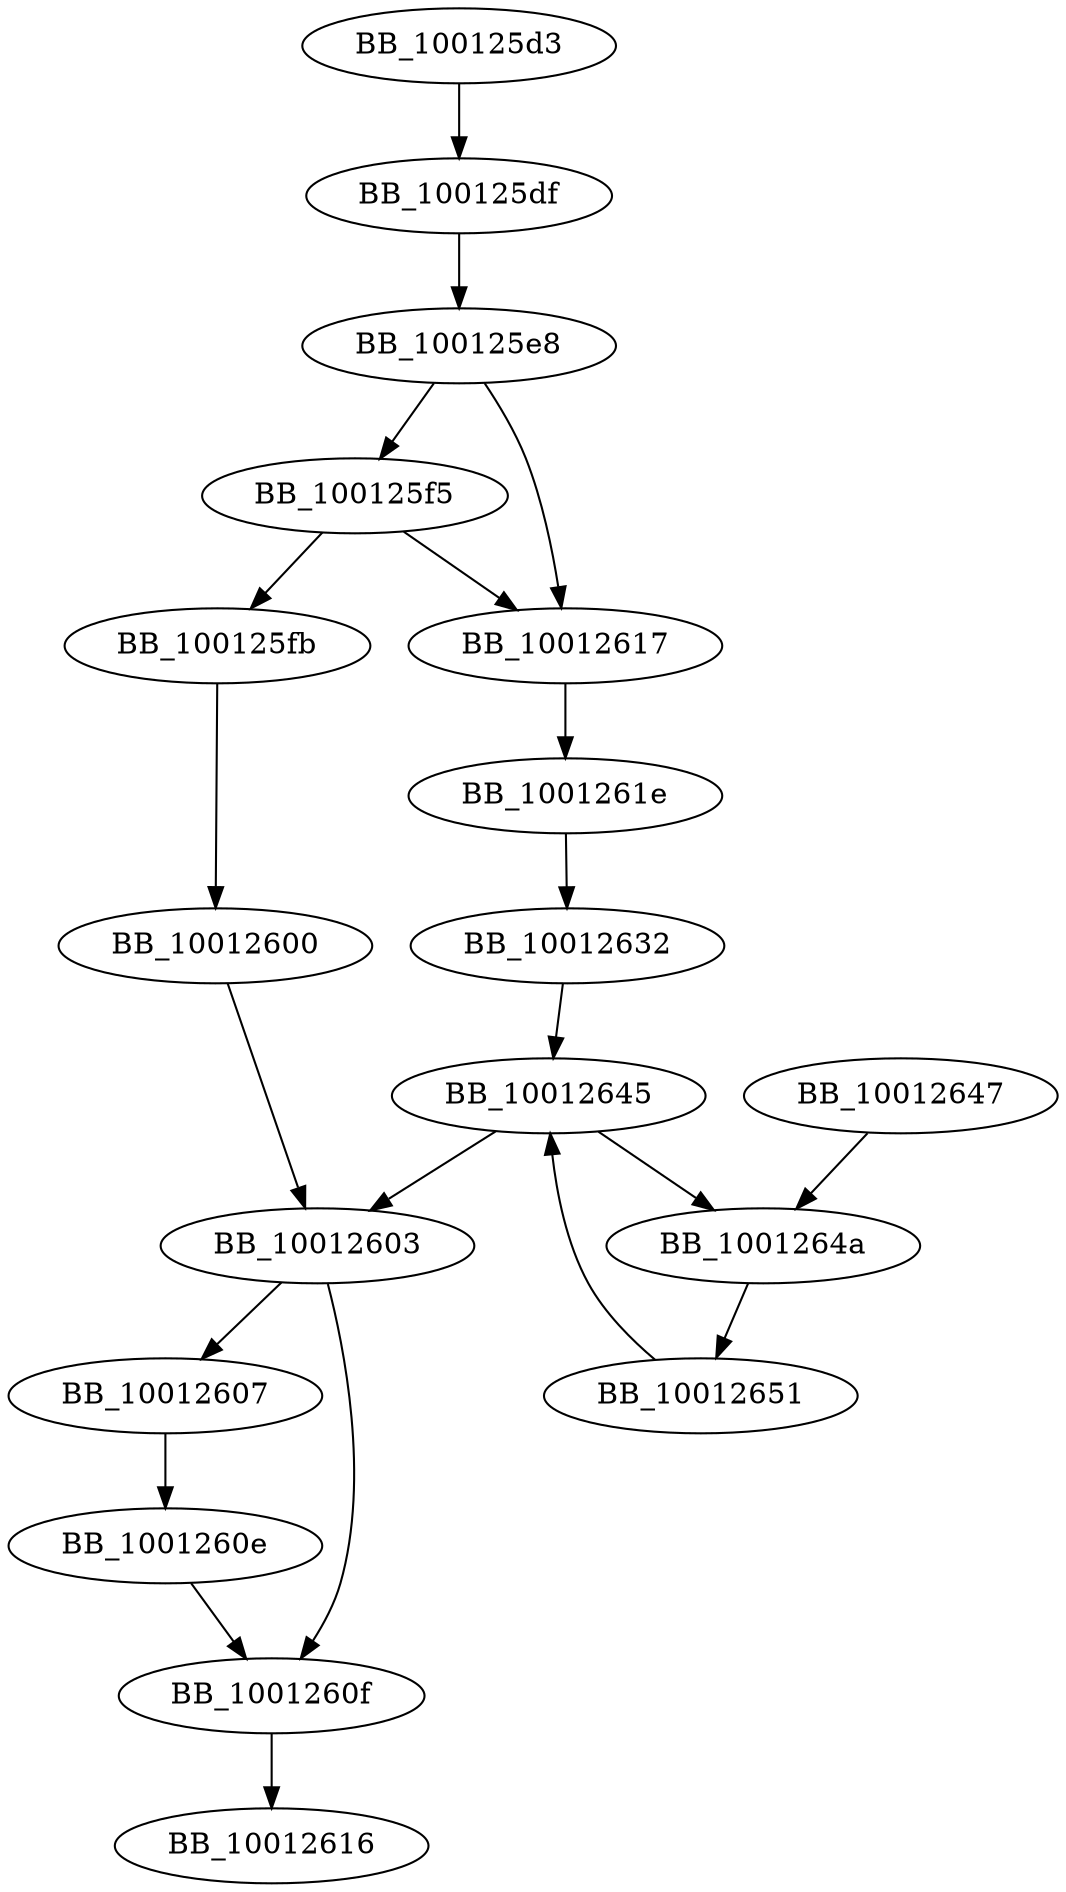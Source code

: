 DiGraph ___updatetlocinfo{
BB_100125d3->BB_100125df
BB_100125df->BB_100125e8
BB_100125e8->BB_100125f5
BB_100125e8->BB_10012617
BB_100125f5->BB_100125fb
BB_100125f5->BB_10012617
BB_100125fb->BB_10012600
BB_10012600->BB_10012603
BB_10012603->BB_10012607
BB_10012603->BB_1001260f
BB_10012607->BB_1001260e
BB_1001260e->BB_1001260f
BB_1001260f->BB_10012616
BB_10012617->BB_1001261e
BB_1001261e->BB_10012632
BB_10012632->BB_10012645
BB_10012645->BB_10012603
BB_10012645->BB_1001264a
BB_10012647->BB_1001264a
BB_1001264a->BB_10012651
BB_10012651->BB_10012645
}
